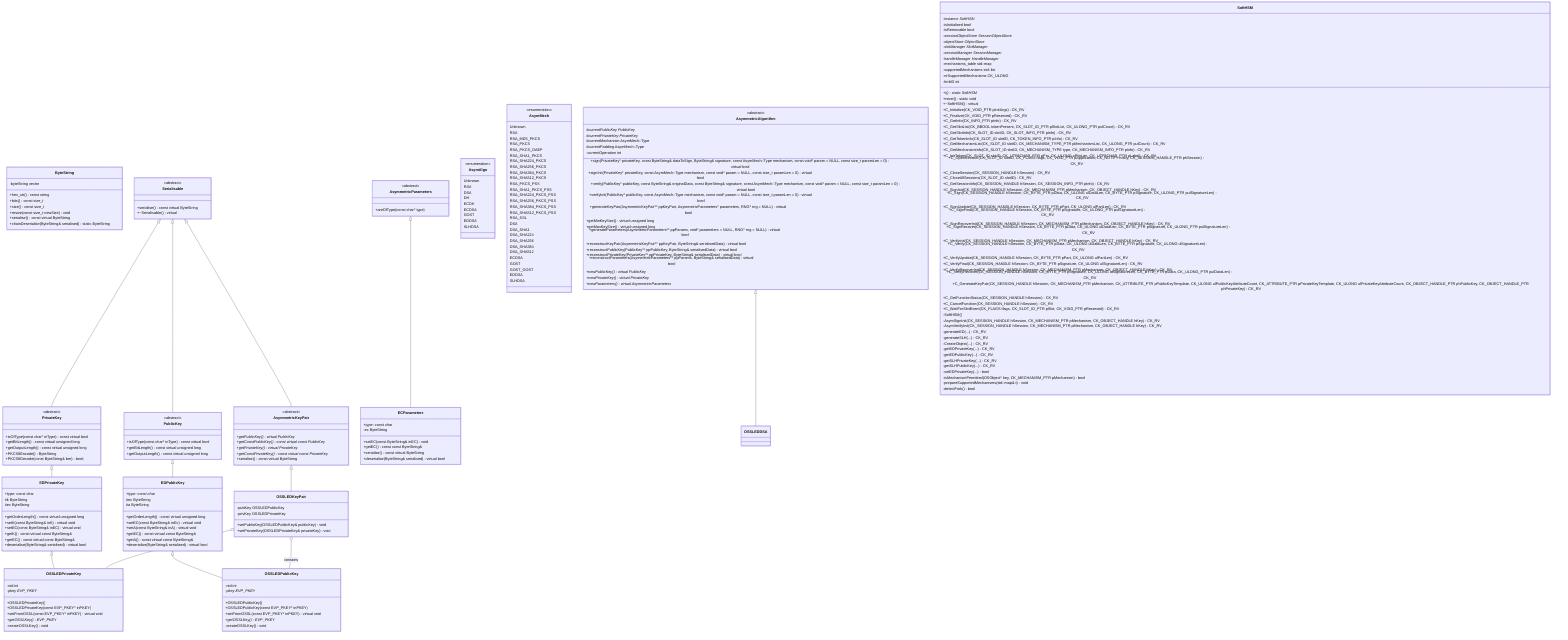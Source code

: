 classDiagram
    class ByteString {
        +hex_str() const string
        +bits() const size_t
        +size() const size_t
        +resize(const size_t newSize) void
        +serialise() const virtual ByteString
        +chainDeserialise(ByteString& serialised) static ByteString
        -byteString vector<unsigned char>
    }
    
    class Serialisable {
        <<abstract>>
        +serialise() const virtual ByteString
        +~Serialisable() virtual
    }

    class PrivateKey {
        <<abstract>>
        +isOfType(const char* inType) const virtual bool
        +getBitLength() const virtual unsigned long
        +getOutputLength() const virtual unsigned long
	    +PKCS8Encode() ByteString
	    +PKCS8Decode(const ByteString& ber) bool;
    }
    Serialisable <|-- PrivateKey


    class PublicKey {
        <<abstract>>
        +isOfType(const char* inType) const virtual bool
        +getBitLength() const virtual unsigned long
        +getOutputLength() const virtual unsigned long
    }
    Serialisable <|-- PublicKey

    class EDPrivateKey {
        +type: const char*
        +getOrderLength() const virtual unsigned long
        +setK(const ByteString& inK) virtual void
        +setEC(const ByteString& inEC) virtual void
        +getK() const virtual const ByteString&
        +getEC() const virtual const ByteString&
        +deserialise(ByteString& serialised) virtual bool
        #k ByteString
        #ec ByteString
    }
    PrivateKey <|-- EDPrivateKey

    class EDPublicKey {
        +type: const char*
        +getOrderLength() const virtual unsigned long
        +setEC(const ByteString& inEc) virtual void
        +setA(const ByteString& inA) virtual void
        +getEC() const virtual const ByteString&
        +getA() const virtual const ByteString&
        +deserialise(ByteString& serialised) virtual bool
        #ec ByteString
        #a ByteString
    }
    PublicKey <|-- EDPublicKey

    class OSSLEDPrivateKey {
        +OSSLEDPrivateKey()
        +OSSLEDPrivateKey(const EVP_PKEY* inPKEY)
        +setFromOSSL(const EVP_PKEY* inPKEY) virtual void
        +getOSSLKey() EVP_PKEY*
        -nid int
        -pkey EVP_PKEY*
        -createOSSLKey() void
    }
    EDPrivateKey <|-- OSSLEDPrivateKey

    class OSSLEDPublicKey {
        +OSSLEDPublicKey()
        +OSSLEDPublicKey(const EVP_PKEY* inPKEY)
        +setFromOSSL(const EVP_PKEY* inPKEY) virtual void
        +getOSSLKey() EVP_PKEY*
        -nid int
        -pkey EVP_PKEY*
        -createOSSLKey() void
    }
    EDPublicKey <|-- OSSLEDPublicKey


    class AsymmetricKeyPair {
        <<abstract>>
        +getPublicKey() virtual PublicKey*
        +getConstPublicKey() const virtual const PublicKey*
        +getPrivateKey() virtual PrivateKey*
        +getConstPrivateKey() const virtual const PrivateKey*
        +serialise() const virtual ByteString
    }
    Serialisable <|-- AsymmetricKeyPair

    class OSSLEDKeyPair {
        +setPublicKey(OSSLEDPublicKey& publicKey) void
        +setPrivateKey(OSSLEDPrivateKey& privateKey) void
        -pubKey OSSLEDPublicKey
        -privKey OSSLEDPrivateKey
    }

    AsymmetricKeyPair <|-- OSSLEDKeyPair
    OSSLEDKeyPair o-- OSSLEDPublicKey: contains
    OSSLEDKeyPair o-- OSSLEDPrivateKey: contains

    class AsymmetricParameters {
        <<abstract>>
        +areOfType(const char* type)
    }

    class ECParameters {
        +type: const char*
        +setEC(const ByteString& inEC) void
        +getEC() const const ByteString&
        +serialise() const virtual ByteString
        +deserialise(ByteString& serialised) virtual bool
        -ec ByteString
    }
    AsymmetricParameters <|-- ECParameters

    class AsymAlgo {
        <<enumeration>>
        Unknown
        RSA
        DSA
        DH
        ECDH
        ECDSA
        GOST
        EDDSA
        SLHDSA
    }

    class AsymMech {
        <<enumeration>>
        Unknown
        RSA
        RSA_MD5_PKCS
        RSA_PKCS
        RSA_PKCS_OAEP
        RSA_SHA1_PKCS
        RSA_SHA224_PKCS
        RSA_SHA256_PKCS
        RSA_SHA384_PKCS
        RSA_SHA512_PKCS
        RSA_PKCS_PSS
        RSA_SHA1_PKCS_PSS
        RSA_SHA224_PKCS_PSS
        RSA_SHA256_PKCS_PSS
        RSA_SHA384_PKCS_PSS
        RSA_SHA512_PKCS_PSS
        RSA_SSL
        DSA
        DSA_SHA1
        DSA_SHA224
        DSA_SHA256
        DSA_SHA384
        DSA_SHA512
        ECDSA
        GOST
        GOST_GOST
        EDDSA
        SLHDSA
    }
    %% Update/Final was removed from this class
    class AsymmetricAlgorithm {
        <<abstract>>
        +sign(PrivateKey* privateKey, const ByteString& dataToSign, ByteString& signature, const AsymMech::Type mechanism, const void* param = NULL, const size_t paramLen = 0) virtual bool
        +signInit(PrivateKey* privateKey, const AsymMech::Type mechanism, const void* param = NULL, const size_t paramLen = 0) virtual bool
        +verify(PublicKey* publicKey, const ByteString& originalData, const ByteString& signature, const AsymMech::Type mechanism, const void* param = NULL, const size_t paramLen = 0) virtual bool
        +verifyInit(PublicKey* publicKey, const AsymMech::Type mechanism, const void* param = NULL, const size_t paramLen = 0) virtual bool
        +generateKeyPair(AsymmetricKeyPair** ppKeyPair, AsymmetricParameters* parameters, RNG* rng = NULL) virtual bool
        +getMinKeySize() virtual unsigned long
        +getMaxKeySize() virtual unsigned long
        +generateParameters(AsymmetricParameters** ppParams, void* parameters = NULL, RNG* rng = NULL) virtual bool
        +reconstructKeyPair(AsymmetricKeyPair** ppKeyPair, ByteString& serialisedData) virtual bool
        +reconstructPublicKey(PublicKey** ppPublicKey, ByteString& serialisedData) virtual bool
        +reconstructPrivateKey(PrivateKey** ppPrivateKey, ByteString& serialisedData) virtual bool
        +reconstructParameters(AsymmetricParameters** ppParams, ByteString& serialisedData) virtual bool
        +newPublicKey() virtual PublicKey*
        +newPrivateKey() virtual PrivateKey*
        +newParameters() virtual AsymmetricParameters*
        #currentPublicKey PublicKey*
        #currentPrivateKey PrivateKey*
        #currentMechanism AsymMech::Type
        #currentPadding AsymMech::Type
        -currentOperation int
    }

    class OSSLEDDSA {
    }

    AsymmetricAlgorithm <|-- OSSLEDDSA

    class SoftHSM {
        +i() static SoftHSM*
        +reset() static void
        +~SoftHSM() virtual
        +C_Initialize(CK_VOID_PTR pInitArgs) CK_RV
        +C_Finalize(CK_VOID_PTR pReserved) CK_RV
        +C_GetInfo(CK_INFO_PTR pInfo) CK_RV
        +C_GetSlotList(CK_BBOOL tokenPresent, CK_SLOT_ID_PTR pSlotList, CK_ULONG_PTR pulCount) CK_RV
        +C_GetSlotInfo(CK_SLOT_ID slotID, CK_SLOT_INFO_PTR pInfo) CK_RV
        +C_GetTokenInfo(CK_SLOT_ID slotID, CK_TOKEN_INFO_PTR pInfo) CK_RV
        +C_GetMechanismList(CK_SLOT_ID slotID, CK_MECHANISM_TYPE_PTR pMechanismList, CK_ULONG_PTR pulCount) CK_RV
        +C_GetMechanismInfo(CK_SLOT_ID slotID, CK_MECHANISM_TYPE type, CK_MECHANISM_INFO_PTR pInfo) CK_RV
        +C_InitToken(CK_SLOT_ID slotID, CK_UTF8CHAR_PTR pPin, CK_ULONG ulPinLen, CK_UTF8CHAR_PTR pLabel) CK_RV
        +C_OpenSession(CK_SLOT_ID slotID, CK_FLAGS flags, CK_VOID_PTR pApplication, CK_NOTIFY notify, CK_SESSION_HANDLE_PTR phSession) CK_RV
        +C_CloseSession(CK_SESSION_HANDLE hSession) CK_RV
        +C_CloseAllSessions(CK_SLOT_ID slotID) CK_RV
        +C_GetSessionInfo(CK_SESSION_HANDLE hSession, CK_SESSION_INFO_PTR pInfo) CK_RV
        +C_SignInit(CK_SESSION_HANDLE hSession, CK_MECHANISM_PTR pMechanism, CK_OBJECT_HANDLE hKey) CK_RV
        +C_Sign(CK_SESSION_HANDLE hSession, CK_BYTE_PTR pData, CK_ULONG ulDataLen, CK_BYTE_PTR pSignature, CK_ULONG_PTR pulSignatureLen) CK_RV
        +C_SignUpdate(CK_SESSION_HANDLE hSession, CK_BYTE_PTR pPart, CK_ULONG ulPartLen) CK_RV
        +C_SignFinal(CK_SESSION_HANDLE hSession, CK_BYTE_PTR pSignature, CK_ULONG_PTR pulSignatureLen) CK_RV
        +C_SignRecoverInit(CK_SESSION_HANDLE hSession, CK_MECHANISM_PTR pMechanism, CK_OBJECT_HANDLE hKey) CK_RV
        +C_SignRecover(CK_SESSION_HANDLE hSession, CK_BYTE_PTR pData, CK_ULONG ulDataLen, CK_BYTE_PTR pSignature, CK_ULONG_PTR pulSignatureLen) CK_RV
        +C_VerifyInit(CK_SESSION_HANDLE hSession, CK_MECHANISM_PTR pMechanism, CK_OBJECT_HANDLE hKey) CK_RV
        +C_Verify(CK_SESSION_HANDLE hSession, CK_BYTE_PTR pData, CK_ULONG ulDataLen, CK_BYTE_PTR pSignature, CK_ULONG ulSignatureLen) CK_RV
        +C_VerifyUpdate(CK_SESSION_HANDLE hSession, CK_BYTE_PTR pPart, CK_ULONG ulPartLen) CK_RV
        +C_VerifyFinal(CK_SESSION_HANDLE hSession, CK_BYTE_PTR pSignature, CK_ULONG ulSignatureLen) CK_RV
        +C_VerifyRecoverInit(CK_SESSION_HANDLE hSession, CK_MECHANISM_PTR pMechanism, CK_OBJECT_HANDLE hKey) CK_RV
        +C_VerifyRecover(CK_SESSION_HANDLE hSession, CK_BYTE_PTR pSignature, CK_ULONG ulSignatureLen, CK_BYTE_PTR pData, CK_ULONG_PTR pulDataLen) CK_RV
        +C_GenerateKeyPair(CK_SESSION_HANDLE hSession, CK_MECHANISM_PTR pMechanism, CK_ATTRIBUTE_PTR pPublicKeyTemplate, CK_ULONG ulPublicKeyAttributeCount, CK_ATTRIBUTE_PTR pPrivateKeyTemplate, CK_ULONG ulPrivateKeyAttributeCount, CK_OBJECT_HANDLE_PTR phPublicKey, CK_OBJECT_HANDLE_PTR phPrivateKey) CK_RV
        +C_GetFunctionStatus(CK_SESSION_HANDLE hSession) CK_RV
        +C_CancelFunction(CK_SESSION_HANDLE hSession) CK_RV
        +C_WaitForSlotEvent(CK_FLAGS flags, CK_SLOT_ID_PTR pSlot, CK_VOID_PTR pReserved) CK_RV
        -SoftHSM()
        -instance SoftHSM*
        -isInitialised bool
        -isRemovable bool
        -sessionObjectStore SessionObjectStore*
        -objectStore ObjectStore*
        -slotManager SlotManager*
        -sessionManager SessionManager*
        -handleManager HandleManager*
        -mechanisms_table std::map<std::string, CK_MECHANISM_TYPE>
        -supportedMechanisms std::list<CK_MECHANISM_TYPE>
        -nrSupportedMechanisms CK_ULONG
        -forkID int
        -AsymSignInit(CK_SESSION_HANDLE hSession, CK_MECHANISM_PTR pMechanism, CK_OBJECT_HANDLE hKey) CK_RV
        -AsymVerifyInit(CK_SESSION_HANDLE hSession, CK_MECHANISM_PTR pMechanism, CK_OBJECT_HANDLE hKey) CK_RV
        -generateED(...) CK_RV
        -generateSLH(...) CK_RV
        -CreateObject(...) CK_RV
        -getEDPrivateKey(...) CK_RV
        -getEDPublicKey(...) CK_RV
        -getSLHPrivateKey(...) CK_RV
        -getSLHPublicKey(...) CK_RV
        -setEDPrivateKey(...) bool
        -isMechanismPermitted(OSObject* key, CK_MECHANISM_PTR pMechanism) bool
        -prepareSupportedMechanisms(std::map<std::string, CK_MECHANISM_TYPE>& t) void
        -detectFork() bool
    }
